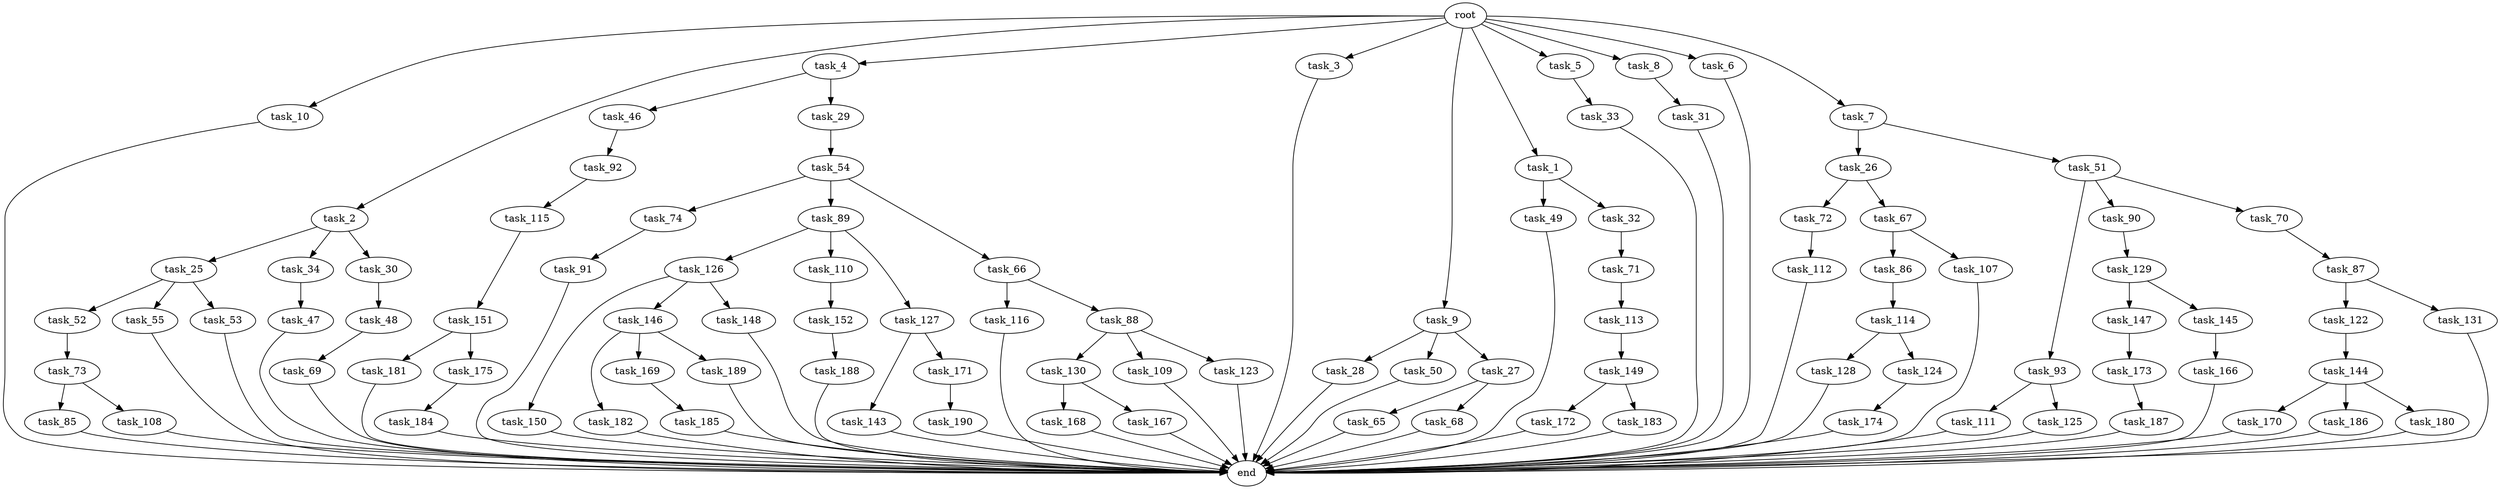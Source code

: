 digraph G {
  task_65 [size="429496729.600000"];
  task_113 [size="154618822.656000"];
  task_190 [size="1099511627.776000"];
  task_149 [size="1391569403.904000"];
  task_72 [size="841813590.016000"];
  task_54 [size="68719476.736000"];
  task_166 [size="274877906.944000"];
  task_25 [size="274877906.944000"];
  task_150 [size="429496729.600000"];
  task_46 [size="154618822.656000"];
  task_34 [size="274877906.944000"];
  task_170 [size="1099511627.776000"];
  task_10 [size="2.048000"];
  task_93 [size="154618822.656000"];
  task_28 [size="1717986918.400000"];
  task_49 [size="154618822.656000"];
  task_71 [size="841813590.016000"];
  task_31 [size="274877906.944000"];
  task_50 [size="1717986918.400000"];
  task_146 [size="429496729.600000"];
  task_90 [size="154618822.656000"];
  task_114 [size="1717986918.400000"];
  task_27 [size="1717986918.400000"];
  task_116 [size="68719476.736000"];
  task_168 [size="274877906.944000"];
  task_147 [size="1391569403.904000"];
  task_111 [size="1391569403.904000"];
  task_122 [size="429496729.600000"];
  task_126 [size="1099511627.776000"];
  task_52 [size="429496729.600000"];
  task_2 [size="2.048000"];
  task_48 [size="68719476.736000"];
  task_67 [size="841813590.016000"];
  task_112 [size="274877906.944000"];
  task_110 [size="1099511627.776000"];
  task_186 [size="1099511627.776000"];
  task_115 [size="1391569403.904000"];
  task_30 [size="274877906.944000"];
  task_130 [size="618475290.624000"];
  task_33 [size="154618822.656000"];
  task_4 [size="2.048000"];
  task_109 [size="618475290.624000"];
  task_182 [size="274877906.944000"];
  task_151 [size="154618822.656000"];
  task_85 [size="841813590.016000"];
  task_92 [size="429496729.600000"];
  task_129 [size="1717986918.400000"];
  task_152 [size="841813590.016000"];
  task_74 [size="1099511627.776000"];
  task_181 [size="429496729.600000"];
  task_173 [size="1717986918.400000"];
  task_172 [size="1099511627.776000"];
  task_91 [size="1391569403.904000"];
  task_89 [size="1099511627.776000"];
  task_3 [size="2.048000"];
  task_9 [size="2.048000"];
  task_32 [size="154618822.656000"];
  task_169 [size="274877906.944000"];
  task_143 [size="618475290.624000"];
  task_73 [size="429496729.600000"];
  task_144 [size="68719476.736000"];
  task_148 [size="429496729.600000"];
  task_171 [size="618475290.624000"];
  task_86 [size="1391569403.904000"];
  task_189 [size="274877906.944000"];
  task_1 [size="2.048000"];
  task_107 [size="1391569403.904000"];
  task_26 [size="274877906.944000"];
  task_69 [size="1717986918.400000"];
  task_167 [size="274877906.944000"];
  task_5 [size="2.048000"];
  task_108 [size="841813590.016000"];
  task_88 [size="68719476.736000"];
  end [size="0.000000"];
  task_8 [size="2.048000"];
  task_87 [size="274877906.944000"];
  task_174 [size="1099511627.776000"];
  task_183 [size="1099511627.776000"];
  task_131 [size="429496729.600000"];
  task_127 [size="1099511627.776000"];
  task_47 [size="1099511627.776000"];
  task_29 [size="154618822.656000"];
  task_145 [size="1391569403.904000"];
  task_55 [size="429496729.600000"];
  task_53 [size="429496729.600000"];
  root [size="0.000000"];
  task_187 [size="1391569403.904000"];
  task_123 [size="618475290.624000"];
  task_184 [size="1717986918.400000"];
  task_128 [size="1391569403.904000"];
  task_180 [size="1099511627.776000"];
  task_6 [size="2.048000"];
  task_70 [size="154618822.656000"];
  task_185 [size="68719476.736000"];
  task_175 [size="429496729.600000"];
  task_188 [size="1099511627.776000"];
  task_51 [size="274877906.944000"];
  task_125 [size="1391569403.904000"];
  task_124 [size="1391569403.904000"];
  task_7 [size="2.048000"];
  task_68 [size="429496729.600000"];
  task_66 [size="1099511627.776000"];

  task_65 -> end [size="1.000000"];
  task_113 -> task_149 [size="679477248.000000"];
  task_190 -> end [size="1.000000"];
  task_149 -> task_183 [size="536870912.000000"];
  task_149 -> task_172 [size="536870912.000000"];
  task_72 -> task_112 [size="134217728.000000"];
  task_54 -> task_74 [size="536870912.000000"];
  task_54 -> task_66 [size="536870912.000000"];
  task_54 -> task_89 [size="536870912.000000"];
  task_166 -> end [size="1.000000"];
  task_25 -> task_55 [size="209715200.000000"];
  task_25 -> task_53 [size="209715200.000000"];
  task_25 -> task_52 [size="209715200.000000"];
  task_150 -> end [size="1.000000"];
  task_46 -> task_92 [size="209715200.000000"];
  task_34 -> task_47 [size="536870912.000000"];
  task_170 -> end [size="1.000000"];
  task_10 -> end [size="1.000000"];
  task_93 -> task_111 [size="679477248.000000"];
  task_93 -> task_125 [size="679477248.000000"];
  task_28 -> end [size="1.000000"];
  task_49 -> end [size="1.000000"];
  task_71 -> task_113 [size="75497472.000000"];
  task_31 -> end [size="1.000000"];
  task_50 -> end [size="1.000000"];
  task_146 -> task_169 [size="134217728.000000"];
  task_146 -> task_189 [size="134217728.000000"];
  task_146 -> task_182 [size="134217728.000000"];
  task_90 -> task_129 [size="838860800.000000"];
  task_114 -> task_124 [size="679477248.000000"];
  task_114 -> task_128 [size="679477248.000000"];
  task_27 -> task_65 [size="209715200.000000"];
  task_27 -> task_68 [size="209715200.000000"];
  task_116 -> end [size="1.000000"];
  task_168 -> end [size="1.000000"];
  task_147 -> task_173 [size="838860800.000000"];
  task_111 -> end [size="1.000000"];
  task_122 -> task_144 [size="33554432.000000"];
  task_126 -> task_146 [size="209715200.000000"];
  task_126 -> task_150 [size="209715200.000000"];
  task_126 -> task_148 [size="209715200.000000"];
  task_52 -> task_73 [size="209715200.000000"];
  task_2 -> task_25 [size="134217728.000000"];
  task_2 -> task_34 [size="134217728.000000"];
  task_2 -> task_30 [size="134217728.000000"];
  task_48 -> task_69 [size="838860800.000000"];
  task_67 -> task_86 [size="679477248.000000"];
  task_67 -> task_107 [size="679477248.000000"];
  task_112 -> end [size="1.000000"];
  task_110 -> task_152 [size="411041792.000000"];
  task_186 -> end [size="1.000000"];
  task_115 -> task_151 [size="75497472.000000"];
  task_30 -> task_48 [size="33554432.000000"];
  task_130 -> task_168 [size="134217728.000000"];
  task_130 -> task_167 [size="134217728.000000"];
  task_33 -> end [size="1.000000"];
  task_4 -> task_29 [size="75497472.000000"];
  task_4 -> task_46 [size="75497472.000000"];
  task_109 -> end [size="1.000000"];
  task_182 -> end [size="1.000000"];
  task_151 -> task_175 [size="209715200.000000"];
  task_151 -> task_181 [size="209715200.000000"];
  task_85 -> end [size="1.000000"];
  task_92 -> task_115 [size="679477248.000000"];
  task_129 -> task_145 [size="679477248.000000"];
  task_129 -> task_147 [size="679477248.000000"];
  task_152 -> task_188 [size="536870912.000000"];
  task_74 -> task_91 [size="679477248.000000"];
  task_181 -> end [size="1.000000"];
  task_173 -> task_187 [size="679477248.000000"];
  task_172 -> end [size="1.000000"];
  task_91 -> end [size="1.000000"];
  task_89 -> task_110 [size="536870912.000000"];
  task_89 -> task_126 [size="536870912.000000"];
  task_89 -> task_127 [size="536870912.000000"];
  task_3 -> end [size="1.000000"];
  task_9 -> task_28 [size="838860800.000000"];
  task_9 -> task_50 [size="838860800.000000"];
  task_9 -> task_27 [size="838860800.000000"];
  task_32 -> task_71 [size="411041792.000000"];
  task_169 -> task_185 [size="33554432.000000"];
  task_143 -> end [size="1.000000"];
  task_73 -> task_108 [size="411041792.000000"];
  task_73 -> task_85 [size="411041792.000000"];
  task_144 -> task_170 [size="536870912.000000"];
  task_144 -> task_180 [size="536870912.000000"];
  task_144 -> task_186 [size="536870912.000000"];
  task_148 -> end [size="1.000000"];
  task_171 -> task_190 [size="536870912.000000"];
  task_86 -> task_114 [size="838860800.000000"];
  task_189 -> end [size="1.000000"];
  task_1 -> task_49 [size="75497472.000000"];
  task_1 -> task_32 [size="75497472.000000"];
  task_107 -> end [size="1.000000"];
  task_26 -> task_72 [size="411041792.000000"];
  task_26 -> task_67 [size="411041792.000000"];
  task_69 -> end [size="1.000000"];
  task_167 -> end [size="1.000000"];
  task_5 -> task_33 [size="75497472.000000"];
  task_108 -> end [size="1.000000"];
  task_88 -> task_130 [size="301989888.000000"];
  task_88 -> task_109 [size="301989888.000000"];
  task_88 -> task_123 [size="301989888.000000"];
  task_8 -> task_31 [size="134217728.000000"];
  task_87 -> task_131 [size="209715200.000000"];
  task_87 -> task_122 [size="209715200.000000"];
  task_174 -> end [size="1.000000"];
  task_183 -> end [size="1.000000"];
  task_131 -> end [size="1.000000"];
  task_127 -> task_143 [size="301989888.000000"];
  task_127 -> task_171 [size="301989888.000000"];
  task_47 -> end [size="1.000000"];
  task_29 -> task_54 [size="33554432.000000"];
  task_145 -> task_166 [size="134217728.000000"];
  task_55 -> end [size="1.000000"];
  task_53 -> end [size="1.000000"];
  root -> task_2 [size="1.000000"];
  root -> task_6 [size="1.000000"];
  root -> task_4 [size="1.000000"];
  root -> task_5 [size="1.000000"];
  root -> task_10 [size="1.000000"];
  root -> task_3 [size="1.000000"];
  root -> task_9 [size="1.000000"];
  root -> task_8 [size="1.000000"];
  root -> task_7 [size="1.000000"];
  root -> task_1 [size="1.000000"];
  task_187 -> end [size="1.000000"];
  task_123 -> end [size="1.000000"];
  task_184 -> end [size="1.000000"];
  task_128 -> end [size="1.000000"];
  task_180 -> end [size="1.000000"];
  task_6 -> end [size="1.000000"];
  task_70 -> task_87 [size="134217728.000000"];
  task_185 -> end [size="1.000000"];
  task_175 -> task_184 [size="838860800.000000"];
  task_188 -> end [size="1.000000"];
  task_51 -> task_93 [size="75497472.000000"];
  task_51 -> task_90 [size="75497472.000000"];
  task_51 -> task_70 [size="75497472.000000"];
  task_125 -> end [size="1.000000"];
  task_124 -> task_174 [size="536870912.000000"];
  task_7 -> task_26 [size="134217728.000000"];
  task_7 -> task_51 [size="134217728.000000"];
  task_68 -> end [size="1.000000"];
  task_66 -> task_116 [size="33554432.000000"];
  task_66 -> task_88 [size="33554432.000000"];
}
